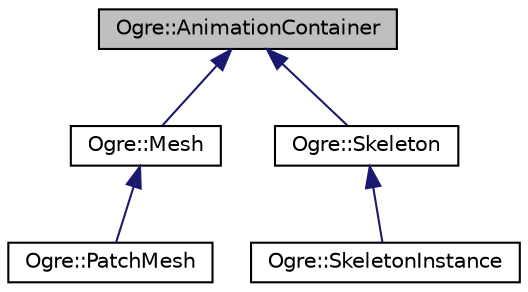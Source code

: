 digraph "Ogre::AnimationContainer"
{
  bgcolor="transparent";
  edge [fontname="Helvetica",fontsize="10",labelfontname="Helvetica",labelfontsize="10"];
  node [fontname="Helvetica",fontsize="10",shape=record];
  Node0 [label="Ogre::AnimationContainer",height=0.2,width=0.4,color="black", fillcolor="grey75", style="filled", fontcolor="black"];
  Node0 -> Node1 [dir="back",color="midnightblue",fontsize="10",style="solid",fontname="Helvetica"];
  Node1 [label="Ogre::Mesh",height=0.2,width=0.4,color="black",URL="$class_ogre_1_1_mesh.html",tooltip="Resource holding data about 3D mesh. "];
  Node1 -> Node2 [dir="back",color="midnightblue",fontsize="10",style="solid",fontname="Helvetica"];
  Node2 [label="Ogre::PatchMesh",height=0.2,width=0.4,color="black",URL="$class_ogre_1_1_patch_mesh.html",tooltip="Patch specialisation of Mesh. "];
  Node0 -> Node3 [dir="back",color="midnightblue",fontsize="10",style="solid",fontname="Helvetica"];
  Node3 [label="Ogre::Skeleton",height=0.2,width=0.4,color="black",URL="$class_ogre_1_1_skeleton.html",tooltip="A collection of Bone objects used to animate a skinned mesh. "];
  Node3 -> Node4 [dir="back",color="midnightblue",fontsize="10",style="solid",fontname="Helvetica"];
  Node4 [label="Ogre::SkeletonInstance",height=0.2,width=0.4,color="black",URL="$class_ogre_1_1_skeleton_instance.html",tooltip="A SkeletonInstance is a single instance of a Skeleton used by a world object. "];
}
